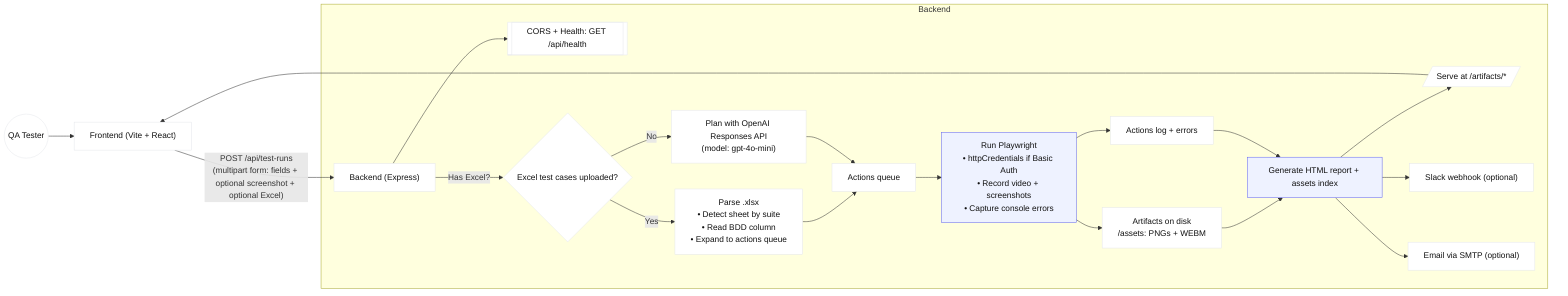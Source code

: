 flowchart LR
  user(("QA Tester")) --> UI["Frontend (Vite + React)"]
  UI -- "POST /api/test-runs\n(multipart form: fields + optional screenshot + optional Excel)" --> BE["Backend (Express)"]

  subgraph Backend
    direction TB
    BE --> CORS[["CORS + Health: GET /api/health"]]
    BE -->|"Has Excel?"| DEC{Excel test cases uploaded?}
    DEC -- "Yes" --> XLSX["Parse .xlsx\n• Detect sheet by suite\n• Read BDD column\n• Expand to actions queue"]
    DEC -- "No" --> PLAN["Plan with OpenAI Responses API\n(model: gpt-4o-mini)"]
    XLSX --> Q["Actions queue"]
    PLAN --> Q

    Q --> RUN["Run Playwright\n• httpCredentials if Basic Auth\n• Record video + screenshots\n• Capture console errors"]

    RUN --> ART["Artifacts on disk\n/assets: PNGs + WEBM"]
    RUN --> LOG["Actions log + errors"]

    ART --> REPORT["Generate HTML report + assets index"]
    LOG --> REPORT

    REPORT --> STATIC[/"Serve at /artifacts/*"/]
    REPORT --> SLACK["Slack webhook (optional)"]
    REPORT --> EMAIL["Email via SMTP (optional)"]
  end

  STATIC --> UI

  classDef node fill:#fff,stroke:#e5e7eb,stroke-width:1px,color:#111;
  classDef accent fill:#eef2ff,stroke:#6366f1,color:#111;
  class UI,BE,CORS,DEC,XLSX,PLAN,Q,RUN,ART,LOG,REPORT,STATIC,SLACK,EMAIL node;
  class RUN,REPORT accent;